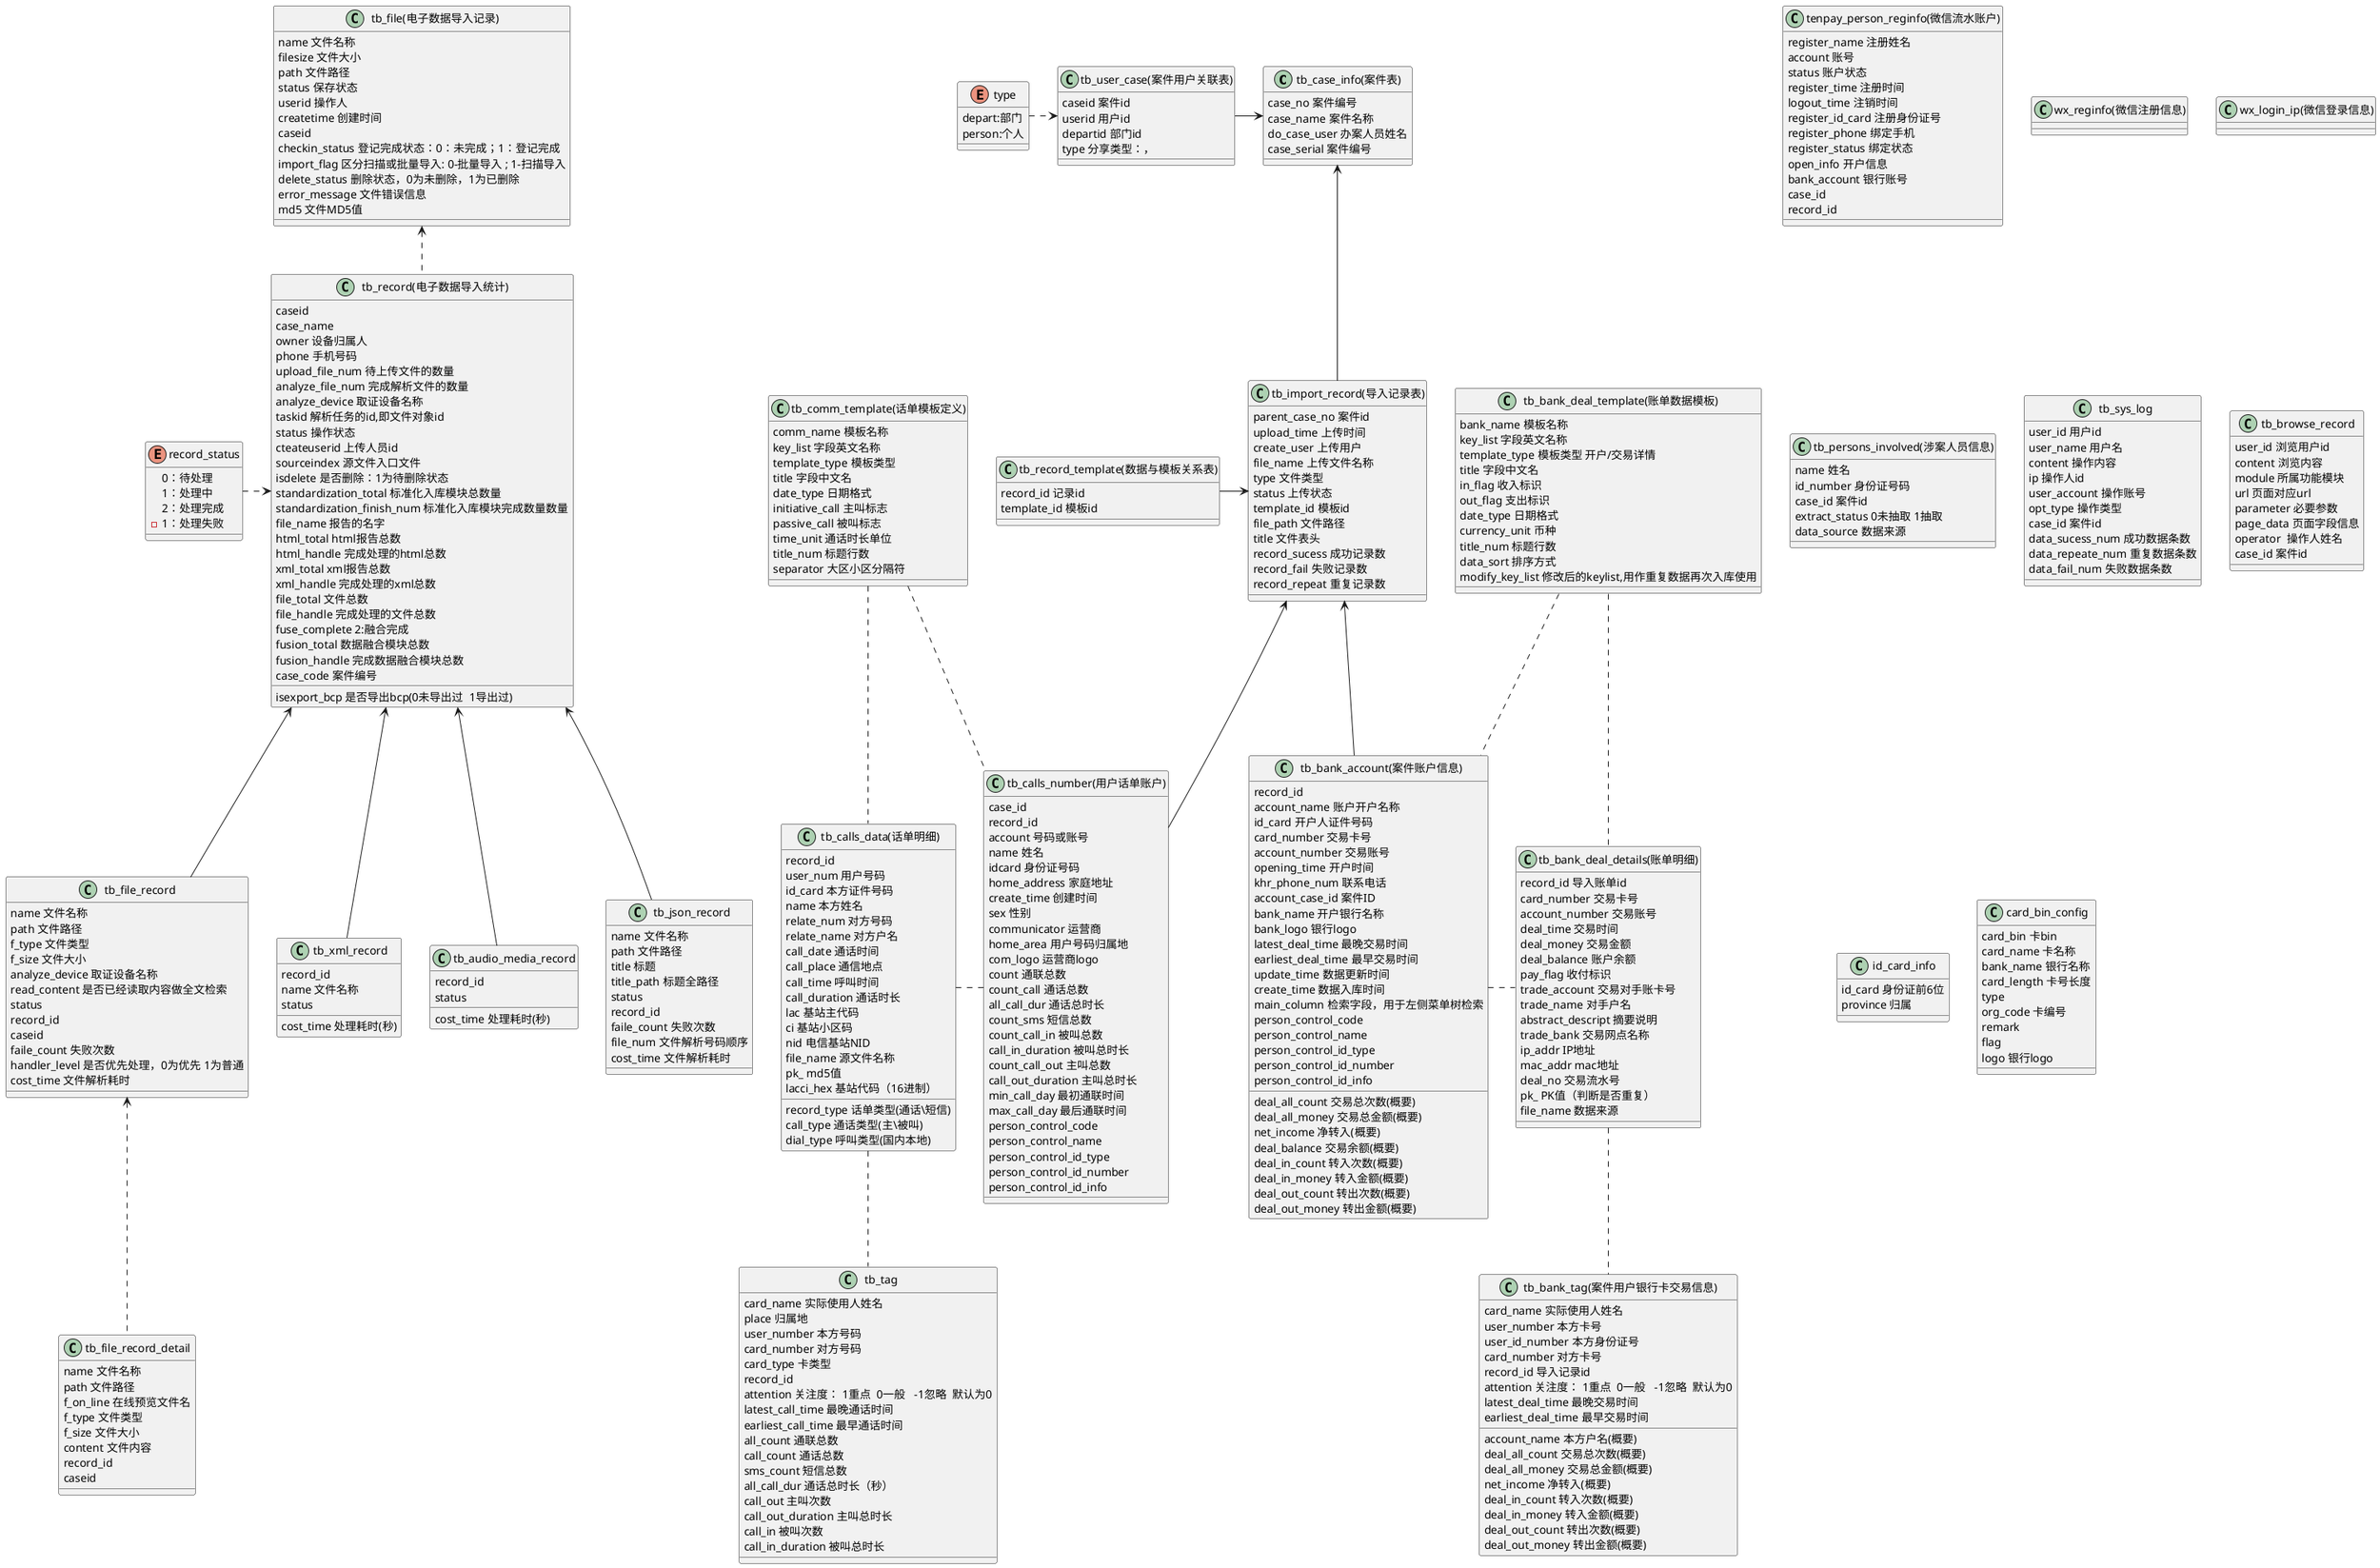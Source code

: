 @startuml
'https://plantuml.com/class-diagram


class "tb_case_info(案件表)" as tb_case_info {
case_no 案件编号
case_name 案件名称
do_case_user 办案人员姓名
case_serial 案件编号
}

class "tb_user_case(案件用户关联表)" as tb_user_case {
caseid 案件id
userid 用户id
departid 部门id
type 分享类型：，
}


class "tb_import_record(导入记录表)" as tb_import_record {
parent_case_no 案件id
upload_time 上传时间
create_user 上传用户
file_name 上传文件名称
type 文件类型
status 上传状态
template_id 模板id
file_path 文件路径
title 文件表头
record_sucess 成功记录数
record_fail 失败记录数
record_repeat 重复记录数
}

class "tb_bank_deal_template(账单数据模板)" as tb_bank_deal_template{
bank_name 模板名称
key_list 字段英文名称
template_type 模板类型 开户/交易详情
title 字段中文名
in_flag 收入标识
out_flag 支出标识
date_type 日期格式
currency_unit 币种
title_num 标题行数
data_sort 排序方式
modify_key_list 修改后的keylist,用作重复数据再次入库使用
}

class "tb_record_template(数据与模板关系表)" as tb_record_template{
record_id 记录id
template_id 模板id
}

class "tb_bank_account(案件账户信息)" as tb_bank_account{
record_id
account_name 账户开户名称
id_card 开户人证件号码
card_number 交易卡号
account_number 交易账号
opening_time 开户时间
khr_phone_num 联系电话
account_case_id 案件ID
bank_name 开户银行名称
bank_logo 银行logo
deal_all_count 交易总次数(概要)
deal_all_money 交易总金额(概要)
net_income 净转入(概要)
deal_balance 交易余额(概要)
deal_in_count 转入次数(概要)
deal_in_money 转入金额(概要)
deal_out_count 转出次数(概要)
deal_out_money 转出金额(概要)
latest_deal_time 最晚交易时间
earliest_deal_time 最早交易时间
update_time 数据更新时间
create_time 数据入库时间
main_column 检索字段，用于左侧菜单树检索
person_control_code
person_control_name
person_control_id_type
person_control_id_number
person_control_id_info
}

class "tb_bank_deal_details(账单明细)" as tb_bank_deal_details{
record_id 导入账单id
card_number 交易卡号
account_number 交易账号
deal_time 交易时间
deal_money 交易金额
deal_balance 账户余额
pay_flag 收付标识
trade_account 交易对手账卡号
trade_name 对手户名
abstract_descript 摘要说明
trade_bank 交易网点名称
ip_addr IP地址
mac_addr mac地址
deal_no 交易流水号
pk_ PK值（判断是否重复）
file_name 数据来源
}

class "tb_bank_tag(案件用户银行卡交易信息)" as tb_bank_tag{
card_name 实际使用人姓名
user_number 本方卡号
user_id_number 本方身份证号
card_number 对方卡号
record_id 导入记录id
account_name 本方户名(概要)
attention 关注度： 1重点  0一般   -1忽略  默认为0
deal_all_count 交易总次数(概要)
deal_all_money 交易总金额(概要)
net_income 净转入(概要)
deal_in_count 转入次数(概要)
deal_in_money 转入金额(概要)
deal_out_count 转出次数(概要)
deal_out_money 转出金额(概要)
latest_deal_time 最晚交易时间
earliest_deal_time 最早交易时间
}


class "tb_comm_template(话单模板定义)" as tb_comm_template{
comm_name 模板名称
key_list 字段英文名称
template_type 模板类型
title 字段中文名
date_type 日期格式
initiative_call 主叫标志
passive_call 被叫标志
time_unit 通话时长单位
title_num 标题行数
separator 大区小区分隔符
}


class "tenpay_person_reginfo(微信流水账户)" as tenpay_person_reginfo{
register_name 注册姓名
account 账号
status 账户状态
register_time 注册时间
logout_time 注销时间
register_id_card 注册身份证号
register_phone 绑定手机
register_status 绑定状态
open_info 开户信息
bank_account 银行账号
case_id
record_id
}

class "wx_reginfo(微信注册信息)" as wx_reginfo{


}




class "wx_login_ip(微信登录信息)" as wx_login_ip{


}





class "tb_calls_number(用户话单账户)" as tb_calls_number {
case_id
record_id
account 号码或账号
name 姓名
idcard 身份证号码
home_address 家庭地址
create_time 创建时间
sex 性别
communicator 运营商
home_area 用户号码归属地
com_logo 运营商logo
count 通联总数
count_call 通话总数
all_call_dur 通话总时长
count_sms 短信总数
count_call_in 被叫总数
call_in_duration 被叫总时长
count_call_out 主叫总数
call_out_duration 主叫总时长
min_call_day 最初通联时间
max_call_day 最后通联时间
person_control_code
person_control_name
person_control_id_type
person_control_id_number
person_control_id_info
}


class "tb_calls_data(话单明细)" as tb_calls_data{
record_id
user_num 用户号码
id_card 本方证件号码
name 本方姓名
relate_num 对方号码
relate_name 对方户名
record_type 话单类型(通话\短信)
call_date 通话时间
call_place 通信地点
call_time 呼叫时间
call_duration 通话时长
call_type 通话类型(主\被叫)
lac 基站主代码
ci 基站小区码
nid 电信基站NID
file_name 源文件名称
pk_ md5值
dial_type 呼叫类型(国内本地)
lacci_hex 基站代码（16进制）
}

class tb_tag{
card_name 实际使用人姓名
place 归属地
user_number 本方号码
card_number 对方号码
card_type 卡类型
record_id
attention 关注度： 1重点  0一般   -1忽略  默认为0
latest_call_time 最晚通话时间
earliest_call_time 最早通话时间
all_count 通联总数
call_count 通话总数
sms_count 短信总数
all_call_dur 通话总时长（秒）
call_out 主叫次数
call_out_duration 主叫总时长
call_in 被叫次数
call_in_duration 被叫总时长
}

class "tb_persons_involved(涉案人员信息)" as tb_persons_involved{
name 姓名
id_number 身份证号码
case_id 案件id
extract_status 0未抽取 1抽取
data_source 数据来源
}

class tb_sys_log {
user_id 用户id
user_name 用户名
content 操作内容
ip 操作人id
user_account 操作账号
opt_type 操作类型
case_id 案件id
data_sucess_num 成功数据条数
data_repeate_num 重复数据条数
data_fail_num 失败数据条数
}


class tb_browse_record{
user_id 浏览用户id
content 浏览内容
module 所属功能模块
url 页面对应url
parameter 必要参数
page_data 页面字段信息
operator  操作人姓名
case_id 案件id
}

enum type {
depart:部门
person:个人
}


class id_card_info{
id_card 身份证前6位
province 归属
}


class "tb_file(电子数据导入记录)" as tb_file{
name 文件名称
filesize 文件大小
path 文件路径
status 保存状态
userid 操作人
createtime 创建时间
caseid
checkin_status 登记完成状态：0：未完成；1：登记完成
import_flag 区分扫描或批量导入: 0-批量导入 ; 1-扫描导入
delete_status 删除状态，0为未删除，1为已删除
error_message 文件错误信息
md5 文件MD5值
}

class "tb_record(电子数据导入统计)" as tb_record{
caseid
case_name
owner 设备归属人
phone 手机号码
upload_file_num 待上传文件的数量
analyze_file_num 完成解析文件的数量
analyze_device 取证设备名称
taskid 解析任务的id,即文件对象id
status 操作状态
cteateuserid 上传人员id
sourceindex 源文件入口文件
isdelete 是否删除：1为待删除状态
standardization_total 标准化入库模块总数量
standardization_finish_num 标准化入库模块完成数量数量
file_name 报告的名字
isexport_bcp 是否导出bcp(0未导出过  1导出过)
html_total html报告总数
html_handle 完成处理的html总数
xml_total xml报告总数
xml_handle 完成处理的xml总数
file_total 文件总数
file_handle 完成处理的文件总数
fuse_complete 2:融合完成
fusion_total 数据融合模块总数
fusion_handle 完成数据融合模块总数
case_code 案件编号
}

class tb_xml_record{
record_id
name 文件名称
status
cost_time 处理耗时(秒)
}

class tb_audio_media_record{
record_id
status
cost_time 处理耗时(秒)
}

class tb_json_record{
name 文件名称
path 文件路径
title 标题
title_path 标题全路径
status
record_id
faile_count 失败次数
file_num 文件解析号码顺序
cost_time 文件解析耗时
}

class tb_file_record{
name 文件名称
path 文件路径
f_type 文件类型
f_size 文件大小
analyze_device 取证设备名称
read_content 是否已经读取内容做全文检索
status
record_id
caseid
faile_count 失败次数
handler_level 是否优先处理，0为优先 1为普通
cost_time 文件解析耗时
}

class tb_file_record_detail{
name 文件名称
path 文件路径
f_on_line 在线预览文件名
f_type 文件类型
f_size 文件大小
content 文件内容
record_id
caseid
}

class card_bin_config{
card_bin 卡bin
card_name 卡名称
bank_name 银行名称
card_length 卡号长度
type
org_code 卡编号
remark
flag
logo 银行logo
}

enum record_status{
0：待处理
1：处理中
2：处理完成
-1：处理失败
}

tb_audio_media_record -up-> tb_record
tb_xml_record -up-> tb_record
tb_json_record -up-> tb_record
tb_file_record -up-> tb_record
record_status .right.>tb_record

tb_file_record_detail .up.> tb_file_record



type .> tb_user_case
tb_user_case -> tb_case_info
tb_import_record -up-> tb_case_info

tb_record_template->tb_import_record

tb_bank_tag .up.tb_bank_deal_details

tb_bank_account -up->tb_import_record
tb_bank_deal_details .left. tb_bank_account
tb_bank_deal_details .up. tb_bank_deal_template
tb_bank_account .up. tb_bank_deal_template

tb_calls_number -up->tb_import_record
tb_calls_data .right.tb_calls_number
tb_calls_number .up. tb_comm_template
tb_calls_data .up. tb_comm_template
tb_tag .up. tb_calls_data



tb_record .up.> tb_file
@enduml